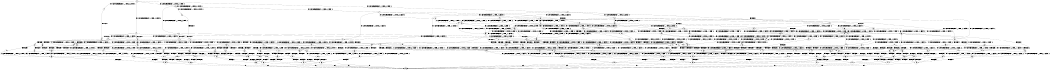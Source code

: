 digraph BCG {
size = "7, 10.5";
center = TRUE;
node [shape = circle];
0 [peripheries = 2];
0 -> 1 [label = "EX !0 !ATOMIC_EXCH_BRANCH (1, +1, TRUE, +0, 3, TRUE) !:0:"];
0 -> 2 [label = "EX !1 !ATOMIC_EXCH_BRANCH (1, +0, TRUE, +0, 1, TRUE) !:0:"];
0 -> 3 [label = "EX !2 !ATOMIC_EXCH_BRANCH (1, +1, TRUE, +0, 2, TRUE) !:0:"];
0 -> 4 [label = "EX !0 !ATOMIC_EXCH_BRANCH (1, +1, TRUE, +0, 3, TRUE) !:0:"];
1 -> 5 [label = "TERMINATE !0"];
2 -> 6 [label = "EX !0 !ATOMIC_EXCH_BRANCH (1, +1, TRUE, +0, 3, TRUE) !:0:"];
2 -> 7 [label = "EX !2 !ATOMIC_EXCH_BRANCH (1, +1, TRUE, +0, 2, TRUE) !:0:"];
2 -> 8 [label = "EX !0 !ATOMIC_EXCH_BRANCH (1, +1, TRUE, +0, 3, TRUE) !:0:"];
2 -> 2 [label = "EX !1 !ATOMIC_EXCH_BRANCH (1, +0, TRUE, +0, 1, TRUE) !:0:"];
3 -> 9 [label = "EX !0 !ATOMIC_EXCH_BRANCH (1, +1, TRUE, +0, 3, FALSE) !:0:"];
3 -> 10 [label = "TERMINATE !2"];
3 -> 11 [label = "EX !1 !ATOMIC_EXCH_BRANCH (1, +0, TRUE, +0, 1, FALSE) !:0:"];
3 -> 12 [label = "EX !0 !ATOMIC_EXCH_BRANCH (1, +1, TRUE, +0, 3, FALSE) !:0:"];
4 -> 5 [label = "TERMINATE !0"];
4 -> 13 [label = "TERMINATE !0"];
4 -> 14 [label = "EX !1 !ATOMIC_EXCH_BRANCH (1, +0, TRUE, +0, 1, FALSE) !:0:"];
4 -> 15 [label = "EX !2 !ATOMIC_EXCH_BRANCH (1, +1, TRUE, +0, 2, FALSE) !:0:"];
5 -> 16 [label = "EX !1 !ATOMIC_EXCH_BRANCH (1, +0, TRUE, +0, 1, FALSE) !:1:"];
6 -> 17 [label = "TERMINATE !0"];
7 -> 18 [label = "EX !0 !ATOMIC_EXCH_BRANCH (1, +1, TRUE, +0, 3, FALSE) !:0:"];
7 -> 19 [label = "TERMINATE !2"];
7 -> 20 [label = "EX !0 !ATOMIC_EXCH_BRANCH (1, +1, TRUE, +0, 3, FALSE) !:0:"];
7 -> 11 [label = "EX !1 !ATOMIC_EXCH_BRANCH (1, +0, TRUE, +0, 1, FALSE) !:0:"];
8 -> 17 [label = "TERMINATE !0"];
8 -> 21 [label = "TERMINATE !0"];
8 -> 22 [label = "EX !2 !ATOMIC_EXCH_BRANCH (1, +1, TRUE, +0, 2, FALSE) !:0:"];
8 -> 14 [label = "EX !1 !ATOMIC_EXCH_BRANCH (1, +0, TRUE, +0, 1, FALSE) !:0:"];
9 -> 23 [label = "EX !0 !ATOMIC_EXCH_BRANCH (1, +0, TRUE, +1, 1, TRUE) !:0:"];
10 -> 24 [label = "EX !0 !ATOMIC_EXCH_BRANCH (1, +1, TRUE, +0, 3, FALSE) !:0:"];
10 -> 25 [label = "EX !1 !ATOMIC_EXCH_BRANCH (1, +0, TRUE, +0, 1, FALSE) !:0:"];
10 -> 26 [label = "EX !0 !ATOMIC_EXCH_BRANCH (1, +1, TRUE, +0, 3, FALSE) !:0:"];
11 -> 27 [label = "EX !0 !ATOMIC_EXCH_BRANCH (1, +1, TRUE, +0, 3, TRUE) !:0:"];
11 -> 28 [label = "TERMINATE !1"];
11 -> 29 [label = "TERMINATE !2"];
11 -> 30 [label = "EX !0 !ATOMIC_EXCH_BRANCH (1, +1, TRUE, +0, 3, TRUE) !:0:"];
12 -> 23 [label = "EX !0 !ATOMIC_EXCH_BRANCH (1, +0, TRUE, +1, 1, TRUE) !:0:"];
12 -> 31 [label = "TERMINATE !2"];
12 -> 32 [label = "EX !1 !ATOMIC_EXCH_BRANCH (1, +0, TRUE, +0, 1, FALSE) !:0:"];
12 -> 33 [label = "EX !0 !ATOMIC_EXCH_BRANCH (1, +0, TRUE, +1, 1, TRUE) !:0:"];
13 -> 16 [label = "EX !1 !ATOMIC_EXCH_BRANCH (1, +0, TRUE, +0, 1, FALSE) !:1:"];
13 -> 34 [label = "EX !2 !ATOMIC_EXCH_BRANCH (1, +1, TRUE, +0, 2, FALSE) !:1:"];
13 -> 35 [label = "EX !1 !ATOMIC_EXCH_BRANCH (1, +0, TRUE, +0, 1, FALSE) !:1:"];
14 -> 36 [label = "TERMINATE !0"];
14 -> 37 [label = "TERMINATE !1"];
14 -> 38 [label = "TERMINATE !0"];
14 -> 30 [label = "EX !2 !ATOMIC_EXCH_BRANCH (1, +1, TRUE, +0, 2, TRUE) !:0:"];
15 -> 39 [label = "TERMINATE !0"];
15 -> 40 [label = "TERMINATE !2"];
15 -> 41 [label = "TERMINATE !0"];
15 -> 42 [label = "EX !1 !ATOMIC_EXCH_BRANCH (1, +0, TRUE, +0, 1, FALSE) !:0:"];
16 -> 43 [label = "TERMINATE !1"];
17 -> 16 [label = "EX !1 !ATOMIC_EXCH_BRANCH (1, +0, TRUE, +0, 1, FALSE) !:1:"];
18 -> 44 [label = "EX !0 !ATOMIC_EXCH_BRANCH (1, +0, TRUE, +1, 1, TRUE) !:0:"];
19 -> 45 [label = "EX !0 !ATOMIC_EXCH_BRANCH (1, +1, TRUE, +0, 3, FALSE) !:0:"];
19 -> 46 [label = "EX !0 !ATOMIC_EXCH_BRANCH (1, +1, TRUE, +0, 3, FALSE) !:0:"];
19 -> 25 [label = "EX !1 !ATOMIC_EXCH_BRANCH (1, +0, TRUE, +0, 1, FALSE) !:0:"];
20 -> 44 [label = "EX !0 !ATOMIC_EXCH_BRANCH (1, +0, TRUE, +1, 1, TRUE) !:0:"];
20 -> 47 [label = "TERMINATE !2"];
20 -> 32 [label = "EX !1 !ATOMIC_EXCH_BRANCH (1, +0, TRUE, +0, 1, FALSE) !:0:"];
20 -> 48 [label = "EX !0 !ATOMIC_EXCH_BRANCH (1, +0, TRUE, +1, 1, TRUE) !:0:"];
21 -> 16 [label = "EX !1 !ATOMIC_EXCH_BRANCH (1, +0, TRUE, +0, 1, FALSE) !:1:"];
21 -> 49 [label = "EX !2 !ATOMIC_EXCH_BRANCH (1, +1, TRUE, +0, 2, FALSE) !:1:"];
21 -> 35 [label = "EX !1 !ATOMIC_EXCH_BRANCH (1, +0, TRUE, +0, 1, FALSE) !:1:"];
22 -> 50 [label = "TERMINATE !0"];
22 -> 51 [label = "TERMINATE !2"];
22 -> 52 [label = "TERMINATE !0"];
22 -> 42 [label = "EX !1 !ATOMIC_EXCH_BRANCH (1, +0, TRUE, +0, 1, FALSE) !:0:"];
23 -> 53 [label = "EX !0 !ATOMIC_EXCH_BRANCH (1, +1, TRUE, +0, 3, TRUE) !:0:"];
24 -> 54 [label = "EX !0 !ATOMIC_EXCH_BRANCH (1, +0, TRUE, +1, 1, TRUE) !:0:"];
25 -> 55 [label = "EX !0 !ATOMIC_EXCH_BRANCH (1, +1, TRUE, +0, 3, TRUE) !:0:"];
25 -> 56 [label = "TERMINATE !1"];
25 -> 57 [label = "EX !0 !ATOMIC_EXCH_BRANCH (1, +1, TRUE, +0, 3, TRUE) !:0:"];
26 -> 54 [label = "EX !0 !ATOMIC_EXCH_BRANCH (1, +0, TRUE, +1, 1, TRUE) !:0:"];
26 -> 58 [label = "EX !1 !ATOMIC_EXCH_BRANCH (1, +0, TRUE, +0, 1, FALSE) !:0:"];
26 -> 59 [label = "EX !0 !ATOMIC_EXCH_BRANCH (1, +0, TRUE, +1, 1, TRUE) !:0:"];
27 -> 60 [label = "TERMINATE !0"];
28 -> 61 [label = "EX !0 !ATOMIC_EXCH_BRANCH (1, +1, TRUE, +0, 3, TRUE) !:0:"];
28 -> 62 [label = "TERMINATE !2"];
28 -> 63 [label = "EX !0 !ATOMIC_EXCH_BRANCH (1, +1, TRUE, +0, 3, TRUE) !:0:"];
29 -> 55 [label = "EX !0 !ATOMIC_EXCH_BRANCH (1, +1, TRUE, +0, 3, TRUE) !:0:"];
29 -> 56 [label = "TERMINATE !1"];
29 -> 57 [label = "EX !0 !ATOMIC_EXCH_BRANCH (1, +1, TRUE, +0, 3, TRUE) !:0:"];
30 -> 60 [label = "TERMINATE !0"];
30 -> 64 [label = "TERMINATE !1"];
30 -> 65 [label = "TERMINATE !2"];
30 -> 66 [label = "TERMINATE !0"];
31 -> 54 [label = "EX !0 !ATOMIC_EXCH_BRANCH (1, +0, TRUE, +1, 1, TRUE) !:0:"];
31 -> 58 [label = "EX !1 !ATOMIC_EXCH_BRANCH (1, +0, TRUE, +0, 1, FALSE) !:0:"];
31 -> 59 [label = "EX !0 !ATOMIC_EXCH_BRANCH (1, +0, TRUE, +1, 1, TRUE) !:0:"];
32 -> 67 [label = "EX !0 !ATOMIC_EXCH_BRANCH (1, +0, TRUE, +1, 1, FALSE) !:0:"];
32 -> 68 [label = "TERMINATE !1"];
32 -> 69 [label = "TERMINATE !2"];
32 -> 70 [label = "EX !0 !ATOMIC_EXCH_BRANCH (1, +0, TRUE, +1, 1, FALSE) !:0:"];
33 -> 53 [label = "EX !0 !ATOMIC_EXCH_BRANCH (1, +1, TRUE, +0, 3, TRUE) !:0:"];
33 -> 71 [label = "TERMINATE !2"];
33 -> 72 [label = "EX !1 !ATOMIC_EXCH_BRANCH (1, +0, TRUE, +0, 1, TRUE) !:0:"];
33 -> 73 [label = "EX !0 !ATOMIC_EXCH_BRANCH (1, +1, TRUE, +0, 3, TRUE) !:0:"];
34 -> 74 [label = "EX !1 !ATOMIC_EXCH_BRANCH (1, +0, TRUE, +0, 1, FALSE) !:1:"];
34 -> 75 [label = "TERMINATE !2"];
34 -> 76 [label = "EX !1 !ATOMIC_EXCH_BRANCH (1, +0, TRUE, +0, 1, FALSE) !:1:"];
35 -> 43 [label = "TERMINATE !1"];
35 -> 77 [label = "TERMINATE !1"];
35 -> 78 [label = "EX !2 !ATOMIC_EXCH_BRANCH (1, +1, TRUE, +0, 2, TRUE) !:1:"];
36 -> 43 [label = "TERMINATE !1"];
37 -> 79 [label = "TERMINATE !0"];
37 -> 80 [label = "TERMINATE !0"];
37 -> 63 [label = "EX !2 !ATOMIC_EXCH_BRANCH (1, +1, TRUE, +0, 2, TRUE) !:0:"];
38 -> 43 [label = "TERMINATE !1"];
38 -> 77 [label = "TERMINATE !1"];
38 -> 78 [label = "EX !2 !ATOMIC_EXCH_BRANCH (1, +1, TRUE, +0, 2, TRUE) !:1:"];
39 -> 74 [label = "EX !1 !ATOMIC_EXCH_BRANCH (1, +0, TRUE, +0, 1, FALSE) !:1:"];
40 -> 81 [label = "TERMINATE !0"];
40 -> 82 [label = "TERMINATE !0"];
40 -> 83 [label = "EX !1 !ATOMIC_EXCH_BRANCH (1, +0, TRUE, +0, 1, FALSE) !:0:"];
41 -> 74 [label = "EX !1 !ATOMIC_EXCH_BRANCH (1, +0, TRUE, +0, 1, FALSE) !:1:"];
41 -> 75 [label = "TERMINATE !2"];
41 -> 76 [label = "EX !1 !ATOMIC_EXCH_BRANCH (1, +0, TRUE, +0, 1, FALSE) !:1:"];
42 -> 84 [label = "TERMINATE !0"];
42 -> 85 [label = "TERMINATE !1"];
42 -> 86 [label = "TERMINATE !2"];
42 -> 87 [label = "TERMINATE !0"];
43 -> 88 [label = "EX !2 !ATOMIC_EXCH_BRANCH (1, +1, TRUE, +0, 2, TRUE) !:2:"];
44 -> 89 [label = "EX !0 !ATOMIC_EXCH_BRANCH (1, +1, TRUE, +0, 3, TRUE) !:0:"];
45 -> 90 [label = "EX !0 !ATOMIC_EXCH_BRANCH (1, +0, TRUE, +1, 1, TRUE) !:0:"];
46 -> 90 [label = "EX !0 !ATOMIC_EXCH_BRANCH (1, +0, TRUE, +1, 1, TRUE) !:0:"];
46 -> 58 [label = "EX !1 !ATOMIC_EXCH_BRANCH (1, +0, TRUE, +0, 1, FALSE) !:0:"];
46 -> 91 [label = "EX !0 !ATOMIC_EXCH_BRANCH (1, +0, TRUE, +1, 1, TRUE) !:0:"];
47 -> 90 [label = "EX !0 !ATOMIC_EXCH_BRANCH (1, +0, TRUE, +1, 1, TRUE) !:0:"];
47 -> 58 [label = "EX !1 !ATOMIC_EXCH_BRANCH (1, +0, TRUE, +0, 1, FALSE) !:0:"];
47 -> 91 [label = "EX !0 !ATOMIC_EXCH_BRANCH (1, +0, TRUE, +1, 1, TRUE) !:0:"];
48 -> 89 [label = "EX !0 !ATOMIC_EXCH_BRANCH (1, +1, TRUE, +0, 3, TRUE) !:0:"];
48 -> 92 [label = "TERMINATE !2"];
48 -> 72 [label = "EX !1 !ATOMIC_EXCH_BRANCH (1, +0, TRUE, +0, 1, TRUE) !:0:"];
48 -> 93 [label = "EX !0 !ATOMIC_EXCH_BRANCH (1, +1, TRUE, +0, 3, TRUE) !:0:"];
49 -> 74 [label = "EX !1 !ATOMIC_EXCH_BRANCH (1, +0, TRUE, +0, 1, FALSE) !:1:"];
49 -> 94 [label = "TERMINATE !2"];
49 -> 76 [label = "EX !1 !ATOMIC_EXCH_BRANCH (1, +0, TRUE, +0, 1, FALSE) !:1:"];
50 -> 74 [label = "EX !1 !ATOMIC_EXCH_BRANCH (1, +0, TRUE, +0, 1, FALSE) !:1:"];
51 -> 95 [label = "TERMINATE !0"];
51 -> 96 [label = "TERMINATE !0"];
51 -> 83 [label = "EX !1 !ATOMIC_EXCH_BRANCH (1, +0, TRUE, +0, 1, FALSE) !:0:"];
52 -> 74 [label = "EX !1 !ATOMIC_EXCH_BRANCH (1, +0, TRUE, +0, 1, FALSE) !:1:"];
52 -> 94 [label = "TERMINATE !2"];
52 -> 76 [label = "EX !1 !ATOMIC_EXCH_BRANCH (1, +0, TRUE, +0, 1, FALSE) !:1:"];
53 -> 39 [label = "TERMINATE !0"];
54 -> 97 [label = "EX !0 !ATOMIC_EXCH_BRANCH (1, +1, TRUE, +0, 3, TRUE) !:0:"];
55 -> 98 [label = "TERMINATE !0"];
56 -> 99 [label = "EX !0 !ATOMIC_EXCH_BRANCH (1, +1, TRUE, +0, 3, TRUE) !:0:"];
56 -> 100 [label = "EX !0 !ATOMIC_EXCH_BRANCH (1, +1, TRUE, +0, 3, TRUE) !:0:"];
57 -> 98 [label = "TERMINATE !0"];
57 -> 101 [label = "TERMINATE !1"];
57 -> 102 [label = "TERMINATE !0"];
58 -> 103 [label = "EX !0 !ATOMIC_EXCH_BRANCH (1, +0, TRUE, +1, 1, FALSE) !:0:"];
58 -> 104 [label = "TERMINATE !1"];
58 -> 105 [label = "EX !0 !ATOMIC_EXCH_BRANCH (1, +0, TRUE, +1, 1, FALSE) !:0:"];
59 -> 97 [label = "EX !0 !ATOMIC_EXCH_BRANCH (1, +1, TRUE, +0, 3, TRUE) !:0:"];
59 -> 106 [label = "EX !1 !ATOMIC_EXCH_BRANCH (1, +0, TRUE, +0, 1, TRUE) !:0:"];
59 -> 107 [label = "EX !0 !ATOMIC_EXCH_BRANCH (1, +1, TRUE, +0, 3, TRUE) !:0:"];
60 -> 108 [label = "TERMINATE !2"];
61 -> 109 [label = "TERMINATE !0"];
62 -> 99 [label = "EX !0 !ATOMIC_EXCH_BRANCH (1, +1, TRUE, +0, 3, TRUE) !:0:"];
62 -> 100 [label = "EX !0 !ATOMIC_EXCH_BRANCH (1, +1, TRUE, +0, 3, TRUE) !:0:"];
63 -> 109 [label = "TERMINATE !0"];
63 -> 110 [label = "TERMINATE !2"];
63 -> 111 [label = "TERMINATE !0"];
64 -> 109 [label = "TERMINATE !0"];
64 -> 110 [label = "TERMINATE !2"];
64 -> 111 [label = "TERMINATE !0"];
65 -> 98 [label = "TERMINATE !0"];
65 -> 101 [label = "TERMINATE !1"];
65 -> 102 [label = "TERMINATE !0"];
66 -> 108 [label = "TERMINATE !2"];
66 -> 112 [label = "TERMINATE !1"];
66 -> 113 [label = "TERMINATE !2"];
67 -> 84 [label = "TERMINATE !0"];
68 -> 114 [label = "EX !0 !ATOMIC_EXCH_BRANCH (1, +0, TRUE, +1, 1, FALSE) !:0:"];
68 -> 115 [label = "TERMINATE !2"];
68 -> 116 [label = "EX !0 !ATOMIC_EXCH_BRANCH (1, +0, TRUE, +1, 1, FALSE) !:0:"];
69 -> 103 [label = "EX !0 !ATOMIC_EXCH_BRANCH (1, +0, TRUE, +1, 1, FALSE) !:0:"];
69 -> 104 [label = "TERMINATE !1"];
69 -> 105 [label = "EX !0 !ATOMIC_EXCH_BRANCH (1, +0, TRUE, +1, 1, FALSE) !:0:"];
70 -> 84 [label = "TERMINATE !0"];
70 -> 85 [label = "TERMINATE !1"];
70 -> 86 [label = "TERMINATE !2"];
70 -> 87 [label = "TERMINATE !0"];
71 -> 97 [label = "EX !0 !ATOMIC_EXCH_BRANCH (1, +1, TRUE, +0, 3, TRUE) !:0:"];
71 -> 106 [label = "EX !1 !ATOMIC_EXCH_BRANCH (1, +0, TRUE, +0, 1, TRUE) !:0:"];
71 -> 107 [label = "EX !0 !ATOMIC_EXCH_BRANCH (1, +1, TRUE, +0, 3, TRUE) !:0:"];
72 -> 89 [label = "EX !0 !ATOMIC_EXCH_BRANCH (1, +1, TRUE, +0, 3, TRUE) !:0:"];
72 -> 92 [label = "TERMINATE !2"];
72 -> 72 [label = "EX !1 !ATOMIC_EXCH_BRANCH (1, +0, TRUE, +0, 1, TRUE) !:0:"];
72 -> 93 [label = "EX !0 !ATOMIC_EXCH_BRANCH (1, +1, TRUE, +0, 3, TRUE) !:0:"];
73 -> 39 [label = "TERMINATE !0"];
73 -> 40 [label = "TERMINATE !2"];
73 -> 41 [label = "TERMINATE !0"];
73 -> 42 [label = "EX !1 !ATOMIC_EXCH_BRANCH (1, +0, TRUE, +0, 1, FALSE) !:0:"];
74 -> 117 [label = "TERMINATE !2"];
75 -> 118 [label = "EX !1 !ATOMIC_EXCH_BRANCH (1, +0, TRUE, +0, 1, FALSE) !:1:"];
75 -> 119 [label = "EX !1 !ATOMIC_EXCH_BRANCH (1, +0, TRUE, +0, 1, FALSE) !:1:"];
76 -> 117 [label = "TERMINATE !2"];
76 -> 120 [label = "TERMINATE !1"];
76 -> 121 [label = "TERMINATE !2"];
77 -> 88 [label = "EX !2 !ATOMIC_EXCH_BRANCH (1, +1, TRUE, +0, 2, TRUE) !:2:"];
77 -> 122 [label = "EX !2 !ATOMIC_EXCH_BRANCH (1, +1, TRUE, +0, 2, TRUE) !:2:"];
78 -> 108 [label = "TERMINATE !2"];
78 -> 112 [label = "TERMINATE !1"];
78 -> 113 [label = "TERMINATE !2"];
79 -> 88 [label = "EX !2 !ATOMIC_EXCH_BRANCH (1, +1, TRUE, +0, 2, TRUE) !:2:"];
80 -> 88 [label = "EX !2 !ATOMIC_EXCH_BRANCH (1, +1, TRUE, +0, 2, TRUE) !:2:"];
80 -> 122 [label = "EX !2 !ATOMIC_EXCH_BRANCH (1, +1, TRUE, +0, 2, TRUE) !:2:"];
81 -> 118 [label = "EX !1 !ATOMIC_EXCH_BRANCH (1, +0, TRUE, +0, 1, FALSE) !:1:"];
82 -> 118 [label = "EX !1 !ATOMIC_EXCH_BRANCH (1, +0, TRUE, +0, 1, FALSE) !:1:"];
82 -> 119 [label = "EX !1 !ATOMIC_EXCH_BRANCH (1, +0, TRUE, +0, 1, FALSE) !:1:"];
83 -> 123 [label = "TERMINATE !0"];
83 -> 124 [label = "TERMINATE !1"];
83 -> 125 [label = "TERMINATE !0"];
84 -> 117 [label = "TERMINATE !2"];
85 -> 126 [label = "TERMINATE !0"];
85 -> 127 [label = "TERMINATE !2"];
85 -> 128 [label = "TERMINATE !0"];
86 -> 123 [label = "TERMINATE !0"];
86 -> 124 [label = "TERMINATE !1"];
86 -> 125 [label = "TERMINATE !0"];
87 -> 117 [label = "TERMINATE !2"];
87 -> 120 [label = "TERMINATE !1"];
87 -> 121 [label = "TERMINATE !2"];
88 -> 129 [label = "TERMINATE !2"];
89 -> 50 [label = "TERMINATE !0"];
90 -> 130 [label = "EX !0 !ATOMIC_EXCH_BRANCH (1, +1, TRUE, +0, 3, TRUE) !:0:"];
91 -> 130 [label = "EX !0 !ATOMIC_EXCH_BRANCH (1, +1, TRUE, +0, 3, TRUE) !:0:"];
91 -> 106 [label = "EX !1 !ATOMIC_EXCH_BRANCH (1, +0, TRUE, +0, 1, TRUE) !:0:"];
91 -> 131 [label = "EX !0 !ATOMIC_EXCH_BRANCH (1, +1, TRUE, +0, 3, TRUE) !:0:"];
92 -> 130 [label = "EX !0 !ATOMIC_EXCH_BRANCH (1, +1, TRUE, +0, 3, TRUE) !:0:"];
92 -> 106 [label = "EX !1 !ATOMIC_EXCH_BRANCH (1, +0, TRUE, +0, 1, TRUE) !:0:"];
92 -> 131 [label = "EX !0 !ATOMIC_EXCH_BRANCH (1, +1, TRUE, +0, 3, TRUE) !:0:"];
93 -> 50 [label = "TERMINATE !0"];
93 -> 51 [label = "TERMINATE !2"];
93 -> 52 [label = "TERMINATE !0"];
93 -> 42 [label = "EX !1 !ATOMIC_EXCH_BRANCH (1, +0, TRUE, +0, 1, FALSE) !:0:"];
94 -> 118 [label = "EX !1 !ATOMIC_EXCH_BRANCH (1, +0, TRUE, +0, 1, FALSE) !:1:"];
94 -> 119 [label = "EX !1 !ATOMIC_EXCH_BRANCH (1, +0, TRUE, +0, 1, FALSE) !:1:"];
95 -> 118 [label = "EX !1 !ATOMIC_EXCH_BRANCH (1, +0, TRUE, +0, 1, FALSE) !:1:"];
96 -> 118 [label = "EX !1 !ATOMIC_EXCH_BRANCH (1, +0, TRUE, +0, 1, FALSE) !:1:"];
96 -> 119 [label = "EX !1 !ATOMIC_EXCH_BRANCH (1, +0, TRUE, +0, 1, FALSE) !:1:"];
97 -> 81 [label = "TERMINATE !0"];
98 -> 132 [label = "TERMINATE !1"];
99 -> 133 [label = "TERMINATE !0"];
100 -> 133 [label = "TERMINATE !0"];
100 -> 134 [label = "TERMINATE !0"];
101 -> 133 [label = "TERMINATE !0"];
101 -> 134 [label = "TERMINATE !0"];
102 -> 132 [label = "TERMINATE !1"];
102 -> 135 [label = "TERMINATE !1"];
103 -> 123 [label = "TERMINATE !0"];
104 -> 136 [label = "EX !0 !ATOMIC_EXCH_BRANCH (1, +0, TRUE, +1, 1, FALSE) !:0:"];
104 -> 137 [label = "EX !0 !ATOMIC_EXCH_BRANCH (1, +0, TRUE, +1, 1, FALSE) !:0:"];
105 -> 123 [label = "TERMINATE !0"];
105 -> 124 [label = "TERMINATE !1"];
105 -> 125 [label = "TERMINATE !0"];
106 -> 130 [label = "EX !0 !ATOMIC_EXCH_BRANCH (1, +1, TRUE, +0, 3, TRUE) !:0:"];
106 -> 106 [label = "EX !1 !ATOMIC_EXCH_BRANCH (1, +0, TRUE, +0, 1, TRUE) !:0:"];
106 -> 131 [label = "EX !0 !ATOMIC_EXCH_BRANCH (1, +1, TRUE, +0, 3, TRUE) !:0:"];
107 -> 81 [label = "TERMINATE !0"];
107 -> 82 [label = "TERMINATE !0"];
107 -> 83 [label = "EX !1 !ATOMIC_EXCH_BRANCH (1, +0, TRUE, +0, 1, FALSE) !:0:"];
108 -> 132 [label = "TERMINATE !1"];
109 -> 129 [label = "TERMINATE !2"];
110 -> 133 [label = "TERMINATE !0"];
110 -> 134 [label = "TERMINATE !0"];
111 -> 129 [label = "TERMINATE !2"];
111 -> 138 [label = "TERMINATE !2"];
112 -> 129 [label = "TERMINATE !2"];
112 -> 138 [label = "TERMINATE !2"];
113 -> 132 [label = "TERMINATE !1"];
113 -> 135 [label = "TERMINATE !1"];
114 -> 126 [label = "TERMINATE !0"];
115 -> 136 [label = "EX !0 !ATOMIC_EXCH_BRANCH (1, +0, TRUE, +1, 1, FALSE) !:0:"];
115 -> 137 [label = "EX !0 !ATOMIC_EXCH_BRANCH (1, +0, TRUE, +1, 1, FALSE) !:0:"];
116 -> 126 [label = "TERMINATE !0"];
116 -> 127 [label = "TERMINATE !2"];
116 -> 128 [label = "TERMINATE !0"];
117 -> 139 [label = "TERMINATE !1"];
118 -> 139 [label = "TERMINATE !1"];
119 -> 139 [label = "TERMINATE !1"];
119 -> 140 [label = "TERMINATE !1"];
120 -> 141 [label = "TERMINATE !2"];
120 -> 142 [label = "TERMINATE !2"];
121 -> 139 [label = "TERMINATE !1"];
121 -> 140 [label = "TERMINATE !1"];
122 -> 129 [label = "TERMINATE !2"];
122 -> 138 [label = "TERMINATE !2"];
123 -> 139 [label = "TERMINATE !1"];
124 -> 143 [label = "TERMINATE !0"];
124 -> 144 [label = "TERMINATE !0"];
125 -> 139 [label = "TERMINATE !1"];
125 -> 140 [label = "TERMINATE !1"];
126 -> 141 [label = "TERMINATE !2"];
127 -> 143 [label = "TERMINATE !0"];
127 -> 144 [label = "TERMINATE !0"];
128 -> 141 [label = "TERMINATE !2"];
128 -> 142 [label = "TERMINATE !2"];
129 -> 145 [label = "exit"];
130 -> 95 [label = "TERMINATE !0"];
131 -> 95 [label = "TERMINATE !0"];
131 -> 96 [label = "TERMINATE !0"];
131 -> 83 [label = "EX !1 !ATOMIC_EXCH_BRANCH (1, +0, TRUE, +0, 1, FALSE) !:0:"];
132 -> 145 [label = "exit"];
133 -> 145 [label = "exit"];
134 -> 145 [label = "exit"];
135 -> 145 [label = "exit"];
136 -> 143 [label = "TERMINATE !0"];
137 -> 143 [label = "TERMINATE !0"];
137 -> 144 [label = "TERMINATE !0"];
138 -> 145 [label = "exit"];
139 -> 145 [label = "exit"];
140 -> 145 [label = "exit"];
141 -> 145 [label = "exit"];
142 -> 145 [label = "exit"];
143 -> 145 [label = "exit"];
144 -> 145 [label = "exit"];
}
